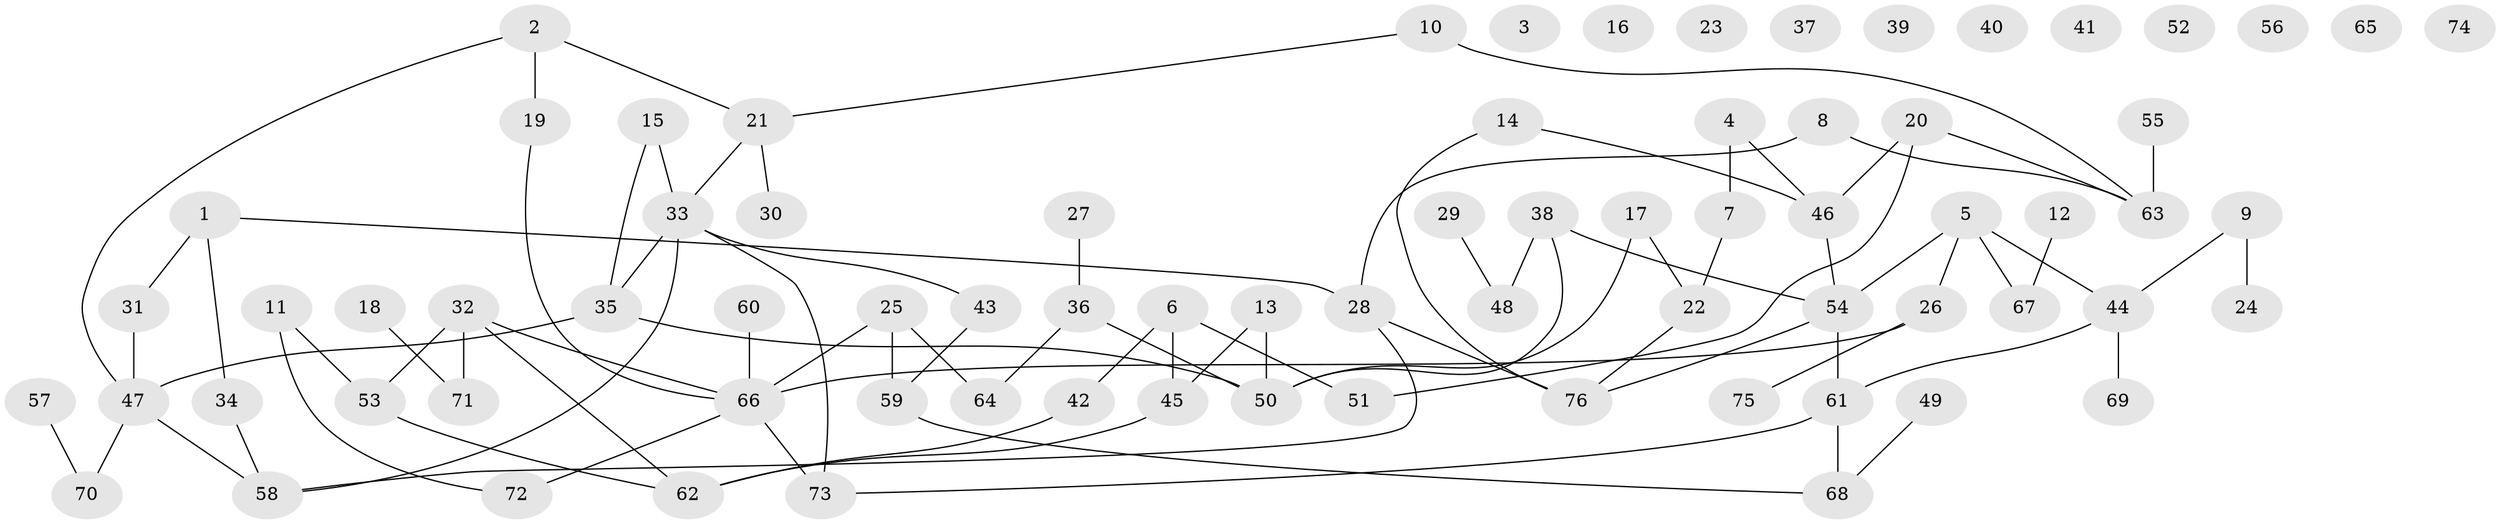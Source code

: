 // Generated by graph-tools (version 1.1) at 2025/39/03/09/25 04:39:15]
// undirected, 76 vertices, 87 edges
graph export_dot {
graph [start="1"]
  node [color=gray90,style=filled];
  1;
  2;
  3;
  4;
  5;
  6;
  7;
  8;
  9;
  10;
  11;
  12;
  13;
  14;
  15;
  16;
  17;
  18;
  19;
  20;
  21;
  22;
  23;
  24;
  25;
  26;
  27;
  28;
  29;
  30;
  31;
  32;
  33;
  34;
  35;
  36;
  37;
  38;
  39;
  40;
  41;
  42;
  43;
  44;
  45;
  46;
  47;
  48;
  49;
  50;
  51;
  52;
  53;
  54;
  55;
  56;
  57;
  58;
  59;
  60;
  61;
  62;
  63;
  64;
  65;
  66;
  67;
  68;
  69;
  70;
  71;
  72;
  73;
  74;
  75;
  76;
  1 -- 28;
  1 -- 31;
  1 -- 34;
  2 -- 19;
  2 -- 21;
  2 -- 47;
  4 -- 7;
  4 -- 46;
  5 -- 26;
  5 -- 44;
  5 -- 54;
  5 -- 67;
  6 -- 42;
  6 -- 45;
  6 -- 51;
  7 -- 22;
  8 -- 28;
  8 -- 63;
  9 -- 24;
  9 -- 44;
  10 -- 21;
  10 -- 63;
  11 -- 53;
  11 -- 72;
  12 -- 67;
  13 -- 45;
  13 -- 50;
  14 -- 46;
  14 -- 76;
  15 -- 33;
  15 -- 35;
  17 -- 22;
  17 -- 50;
  18 -- 71;
  19 -- 66;
  20 -- 46;
  20 -- 51;
  20 -- 63;
  21 -- 30;
  21 -- 33;
  22 -- 76;
  25 -- 59;
  25 -- 64;
  25 -- 66;
  26 -- 66;
  26 -- 75;
  27 -- 36;
  28 -- 58;
  28 -- 76;
  29 -- 48;
  31 -- 47;
  32 -- 53;
  32 -- 62;
  32 -- 66;
  32 -- 71;
  33 -- 35;
  33 -- 43;
  33 -- 58;
  33 -- 73;
  34 -- 58;
  35 -- 47;
  35 -- 50;
  36 -- 50;
  36 -- 64;
  38 -- 48;
  38 -- 50;
  38 -- 54;
  42 -- 62;
  43 -- 59;
  44 -- 61;
  44 -- 69;
  45 -- 62;
  46 -- 54;
  47 -- 58;
  47 -- 70;
  49 -- 68;
  53 -- 62;
  54 -- 61;
  54 -- 76;
  55 -- 63;
  57 -- 70;
  59 -- 68;
  60 -- 66;
  61 -- 68;
  61 -- 73;
  66 -- 72;
  66 -- 73;
}
